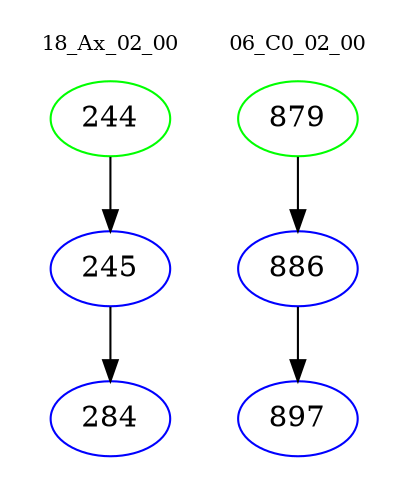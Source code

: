 digraph{
subgraph cluster_0 {
color = white
label = "18_Ax_02_00";
fontsize=10;
T0_244 [label="244", color="green"]
T0_244 -> T0_245 [color="black"]
T0_245 [label="245", color="blue"]
T0_245 -> T0_284 [color="black"]
T0_284 [label="284", color="blue"]
}
subgraph cluster_1 {
color = white
label = "06_C0_02_00";
fontsize=10;
T1_879 [label="879", color="green"]
T1_879 -> T1_886 [color="black"]
T1_886 [label="886", color="blue"]
T1_886 -> T1_897 [color="black"]
T1_897 [label="897", color="blue"]
}
}
